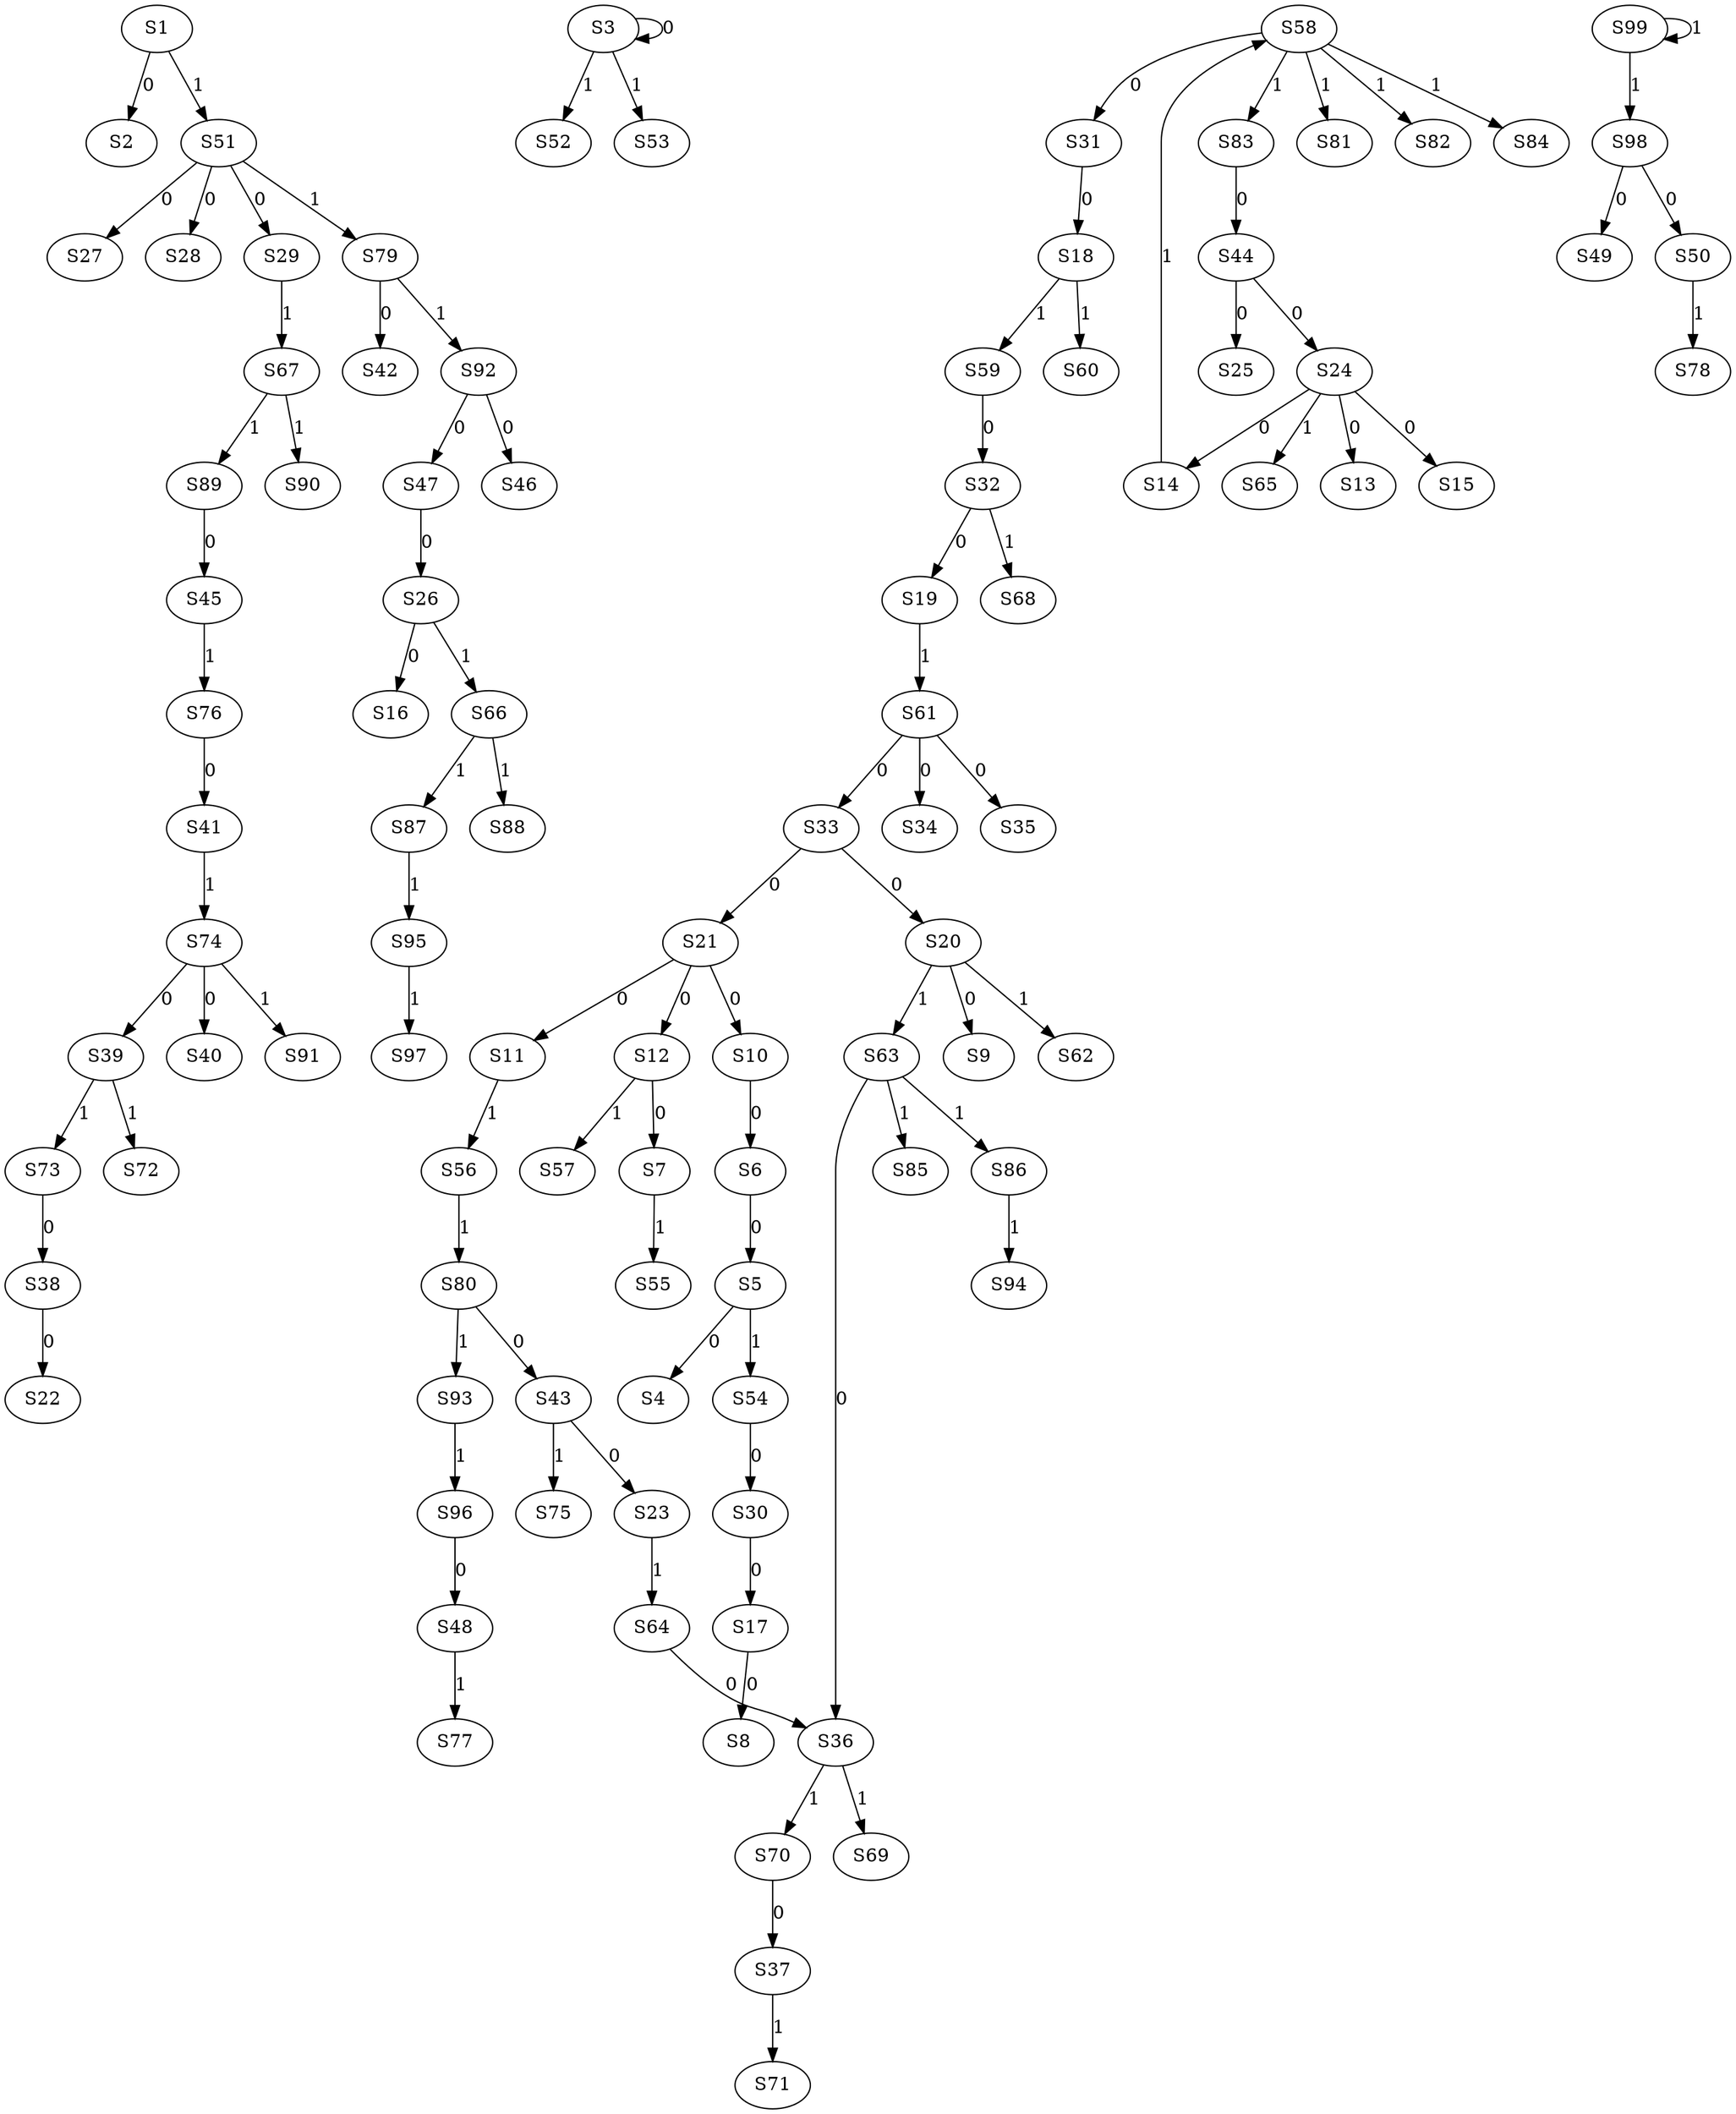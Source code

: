 strict digraph {
	S1 -> S2 [ label = 0 ];
	S3 -> S3 [ label = 0 ];
	S5 -> S4 [ label = 0 ];
	S6 -> S5 [ label = 0 ];
	S10 -> S6 [ label = 0 ];
	S12 -> S7 [ label = 0 ];
	S17 -> S8 [ label = 0 ];
	S20 -> S9 [ label = 0 ];
	S21 -> S10 [ label = 0 ];
	S21 -> S11 [ label = 0 ];
	S21 -> S12 [ label = 0 ];
	S24 -> S13 [ label = 0 ];
	S24 -> S14 [ label = 0 ];
	S24 -> S15 [ label = 0 ];
	S26 -> S16 [ label = 0 ];
	S30 -> S17 [ label = 0 ];
	S31 -> S18 [ label = 0 ];
	S32 -> S19 [ label = 0 ];
	S33 -> S20 [ label = 0 ];
	S33 -> S21 [ label = 0 ];
	S38 -> S22 [ label = 0 ];
	S43 -> S23 [ label = 0 ];
	S44 -> S24 [ label = 0 ];
	S44 -> S25 [ label = 0 ];
	S47 -> S26 [ label = 0 ];
	S51 -> S27 [ label = 0 ];
	S51 -> S28 [ label = 0 ];
	S51 -> S29 [ label = 0 ];
	S54 -> S30 [ label = 0 ];
	S58 -> S31 [ label = 0 ];
	S59 -> S32 [ label = 0 ];
	S61 -> S33 [ label = 0 ];
	S61 -> S34 [ label = 0 ];
	S61 -> S35 [ label = 0 ];
	S63 -> S36 [ label = 0 ];
	S70 -> S37 [ label = 0 ];
	S73 -> S38 [ label = 0 ];
	S74 -> S39 [ label = 0 ];
	S74 -> S40 [ label = 0 ];
	S76 -> S41 [ label = 0 ];
	S79 -> S42 [ label = 0 ];
	S80 -> S43 [ label = 0 ];
	S83 -> S44 [ label = 0 ];
	S89 -> S45 [ label = 0 ];
	S92 -> S46 [ label = 0 ];
	S92 -> S47 [ label = 0 ];
	S96 -> S48 [ label = 0 ];
	S98 -> S49 [ label = 0 ];
	S98 -> S50 [ label = 0 ];
	S1 -> S51 [ label = 1 ];
	S3 -> S52 [ label = 1 ];
	S3 -> S53 [ label = 1 ];
	S5 -> S54 [ label = 1 ];
	S7 -> S55 [ label = 1 ];
	S11 -> S56 [ label = 1 ];
	S12 -> S57 [ label = 1 ];
	S14 -> S58 [ label = 1 ];
	S18 -> S59 [ label = 1 ];
	S18 -> S60 [ label = 1 ];
	S19 -> S61 [ label = 1 ];
	S20 -> S62 [ label = 1 ];
	S20 -> S63 [ label = 1 ];
	S23 -> S64 [ label = 1 ];
	S24 -> S65 [ label = 1 ];
	S26 -> S66 [ label = 1 ];
	S29 -> S67 [ label = 1 ];
	S32 -> S68 [ label = 1 ];
	S36 -> S69 [ label = 1 ];
	S36 -> S70 [ label = 1 ];
	S37 -> S71 [ label = 1 ];
	S39 -> S72 [ label = 1 ];
	S39 -> S73 [ label = 1 ];
	S41 -> S74 [ label = 1 ];
	S43 -> S75 [ label = 1 ];
	S45 -> S76 [ label = 1 ];
	S48 -> S77 [ label = 1 ];
	S50 -> S78 [ label = 1 ];
	S51 -> S79 [ label = 1 ];
	S56 -> S80 [ label = 1 ];
	S58 -> S81 [ label = 1 ];
	S58 -> S82 [ label = 1 ];
	S58 -> S83 [ label = 1 ];
	S58 -> S84 [ label = 1 ];
	S63 -> S85 [ label = 1 ];
	S63 -> S86 [ label = 1 ];
	S66 -> S87 [ label = 1 ];
	S66 -> S88 [ label = 1 ];
	S67 -> S89 [ label = 1 ];
	S67 -> S90 [ label = 1 ];
	S74 -> S91 [ label = 1 ];
	S79 -> S92 [ label = 1 ];
	S80 -> S93 [ label = 1 ];
	S86 -> S94 [ label = 1 ];
	S87 -> S95 [ label = 1 ];
	S93 -> S96 [ label = 1 ];
	S95 -> S97 [ label = 1 ];
	S99 -> S98 [ label = 1 ];
	S99 -> S99 [ label = 1 ];
	S64 -> S36 [ label = 0 ];
}